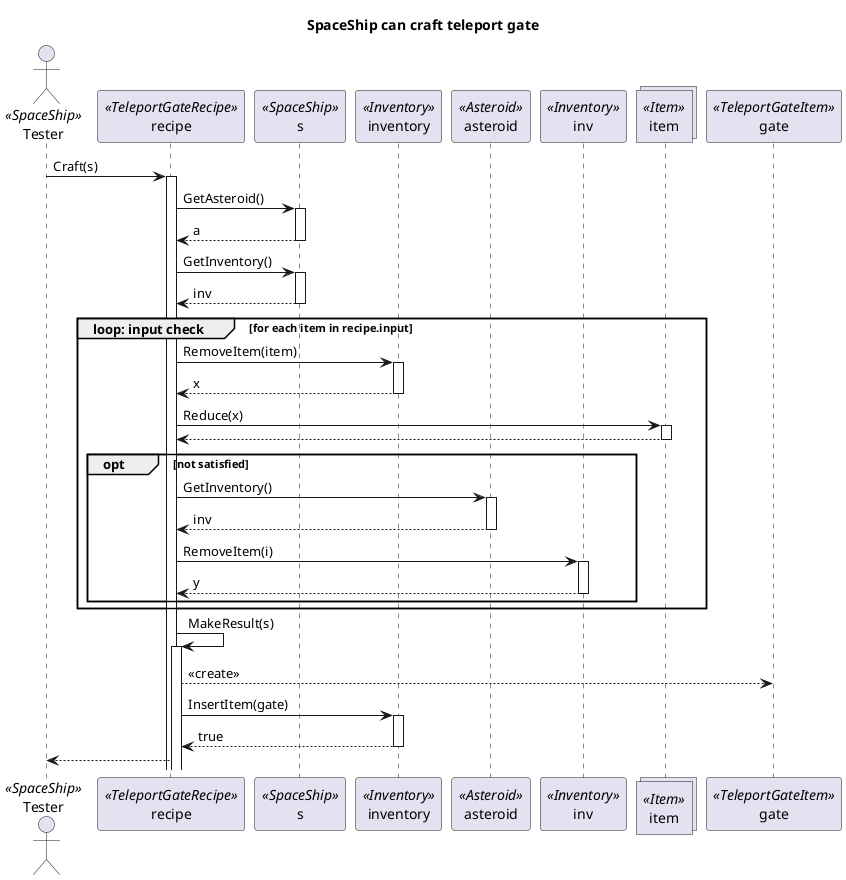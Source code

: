 @startuml
actor Tester as Tester<<SpaceShip>>
participant recipe as recipe <<TeleportGateRecipe>>
participant s as s <<SpaceShip>>
participant inventory as inventory <<Inventory>>
participant asteroid as asteroid <<Asteroid>>
participant inv as inv <<Inventory>>
collections item as item <<Item>>
participant gate as gate <<TeleportGateItem>>

title SpaceShip can craft teleport gate

Tester-> recipe++: Craft(s)

recipe -> s++: GetAsteroid()
s --> recipe--: a

recipe -> s++: GetInventory()
s --> recipe--: inv

group loop: input check[for each item in recipe.input]

    recipe -> inventory++: RemoveItem(item)
    inventory-->recipe--: x

    recipe -> item++: Reduce(x)
    item --> recipe--: 

    group opt [not satisfied]
        recipe -> asteroid++: GetInventory()
        asteroid --> recipe--: inv

        recipe -> inv++: RemoveItem(i)
        inv--> recipe--: y
    end
end
recipe -> recipe++: MakeResult(s)

recipe --> gate: <<create>>

recipe -> inventory++: InsertItem(gate)
inventory --> recipe--: true

recipe --> Tester: 
@enduml